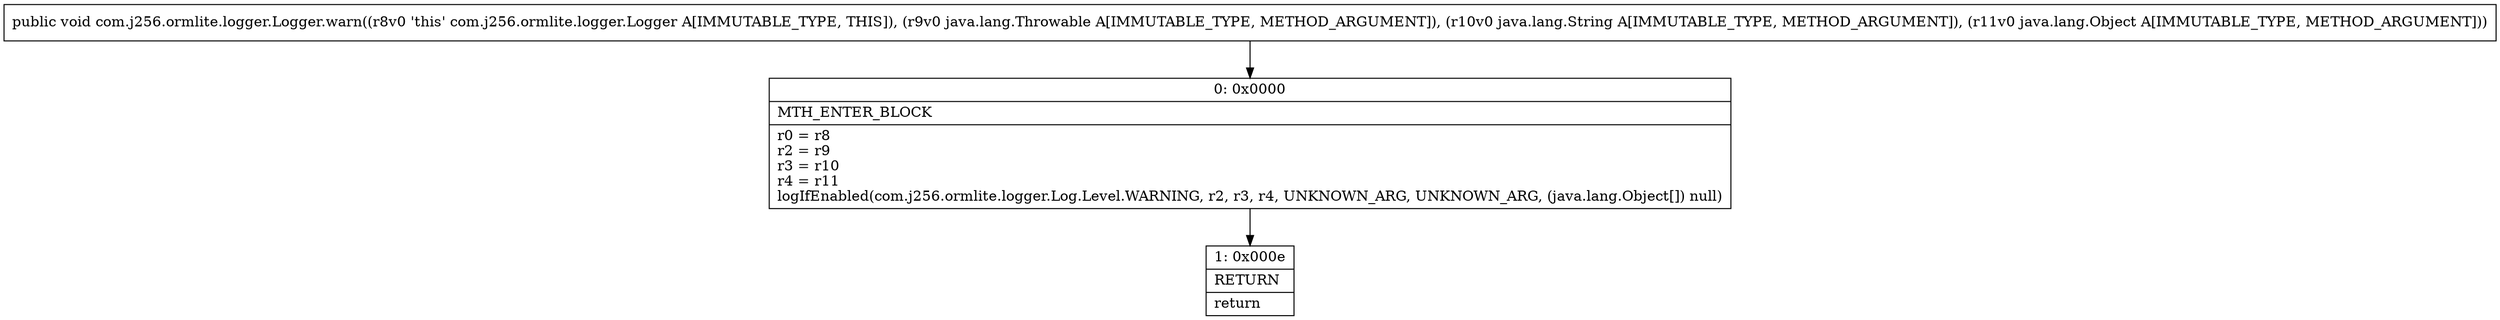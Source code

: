 digraph "CFG forcom.j256.ormlite.logger.Logger.warn(Ljava\/lang\/Throwable;Ljava\/lang\/String;Ljava\/lang\/Object;)V" {
Node_0 [shape=record,label="{0\:\ 0x0000|MTH_ENTER_BLOCK\l|r0 = r8\lr2 = r9\lr3 = r10\lr4 = r11\llogIfEnabled(com.j256.ormlite.logger.Log.Level.WARNING, r2, r3, r4, UNKNOWN_ARG, UNKNOWN_ARG, (java.lang.Object[]) null)\l}"];
Node_1 [shape=record,label="{1\:\ 0x000e|RETURN\l|return\l}"];
MethodNode[shape=record,label="{public void com.j256.ormlite.logger.Logger.warn((r8v0 'this' com.j256.ormlite.logger.Logger A[IMMUTABLE_TYPE, THIS]), (r9v0 java.lang.Throwable A[IMMUTABLE_TYPE, METHOD_ARGUMENT]), (r10v0 java.lang.String A[IMMUTABLE_TYPE, METHOD_ARGUMENT]), (r11v0 java.lang.Object A[IMMUTABLE_TYPE, METHOD_ARGUMENT])) }"];
MethodNode -> Node_0;
Node_0 -> Node_1;
}

